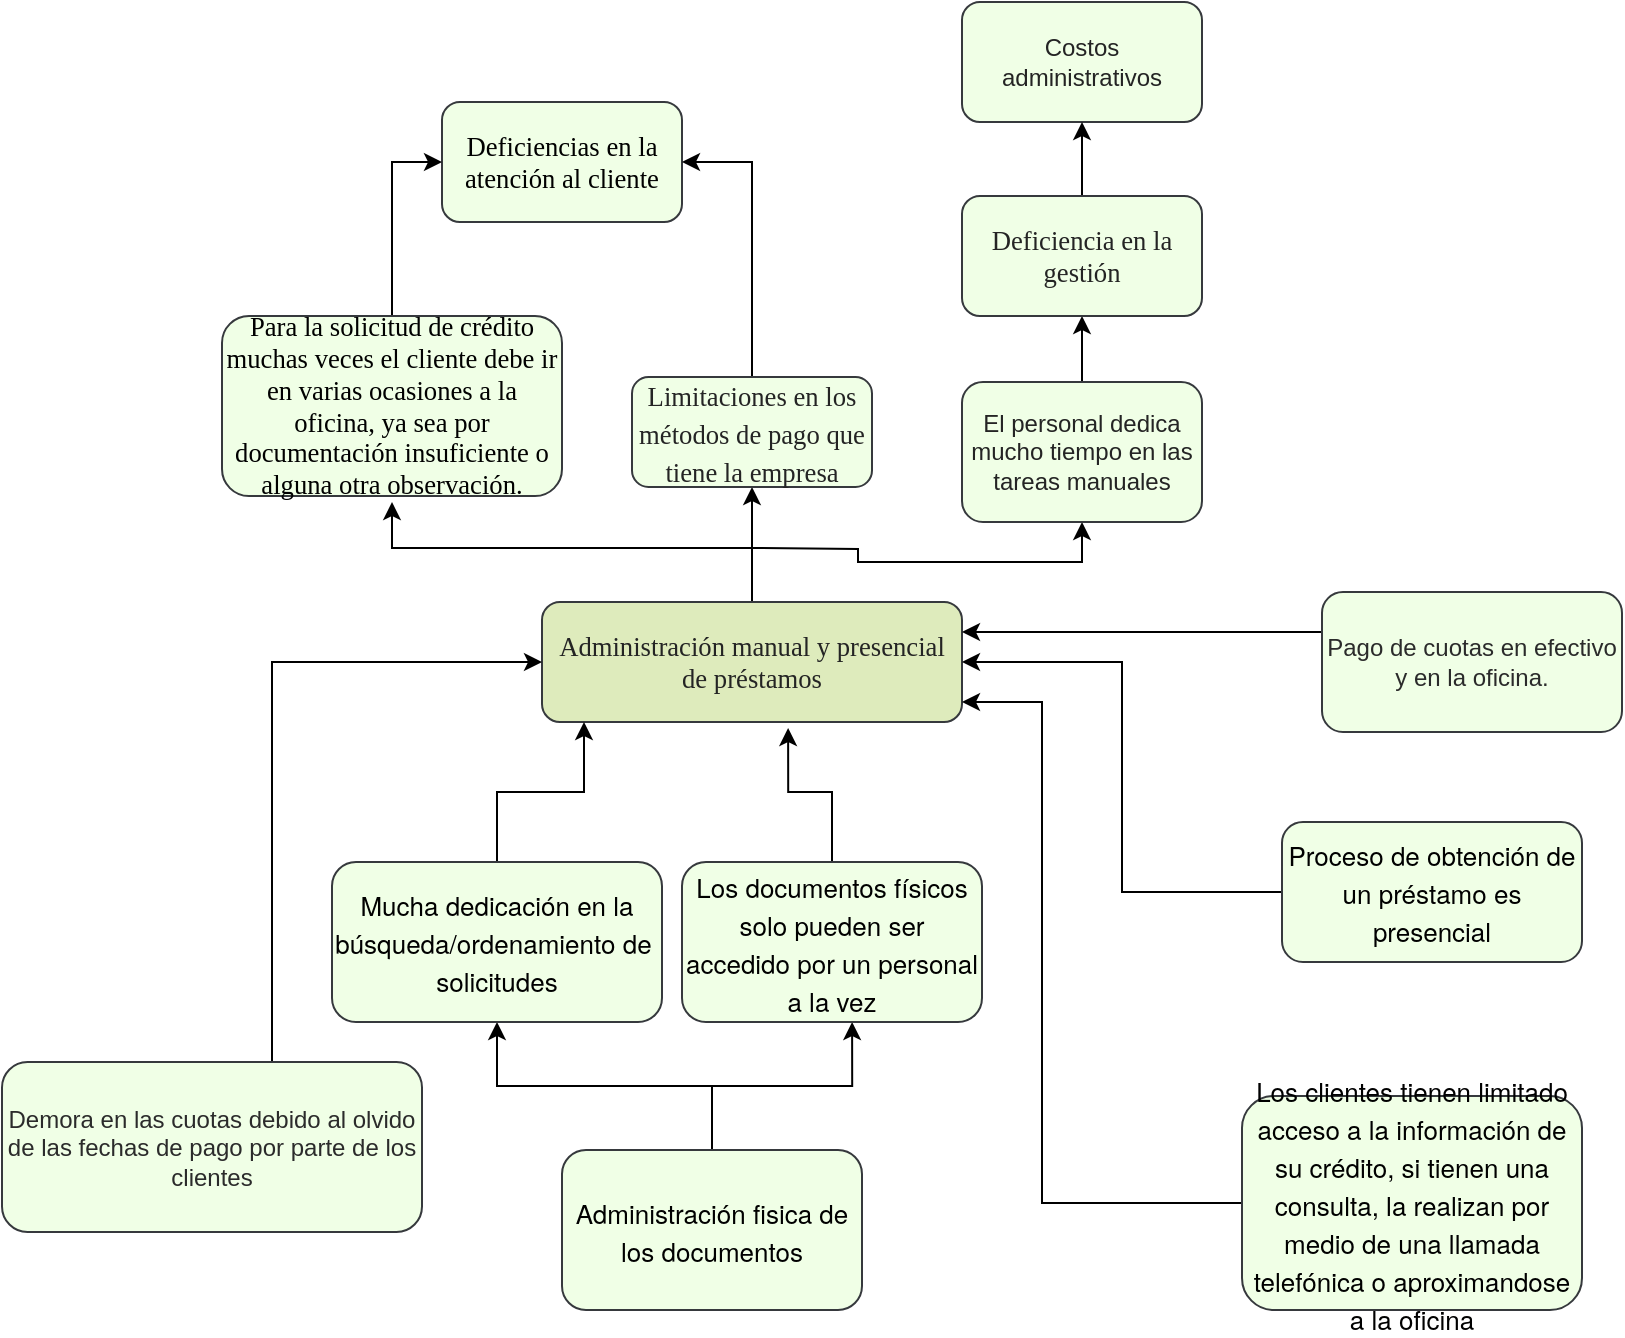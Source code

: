 <mxfile>
    <diagram id="1X4fD_d9n7KFR5atu9PI" name="Page-1">
        <mxGraphModel dx="1981" dy="1585" grid="1" gridSize="10" guides="1" tooltips="1" connect="1" arrows="1" fold="1" page="1" pageScale="1" pageWidth="850" pageHeight="1100" math="0" shadow="0">
            <root>
                <mxCell id="0"/>
                <mxCell id="1" parent="0"/>
                <mxCell id="39" style="edgeStyle=orthogonalEdgeStyle;rounded=0;orthogonalLoop=1;jettySize=auto;html=1;entryX=0.5;entryY=1;entryDx=0;entryDy=0;" parent="1" target="29" edge="1">
                    <mxGeometry relative="1" as="geometry">
                        <mxPoint x="355" y="223" as="sourcePoint"/>
                        <mxPoint x="520" y="168" as="targetPoint"/>
                    </mxGeometry>
                </mxCell>
                <mxCell id="40" style="edgeStyle=orthogonalEdgeStyle;rounded=0;orthogonalLoop=1;jettySize=auto;html=1;entryX=0.5;entryY=1;entryDx=0;entryDy=0;" parent="1" source="2" target="28" edge="1">
                    <mxGeometry relative="1" as="geometry"/>
                </mxCell>
                <mxCell id="41" style="edgeStyle=orthogonalEdgeStyle;rounded=0;orthogonalLoop=1;jettySize=auto;html=1;" parent="1" edge="1">
                    <mxGeometry relative="1" as="geometry">
                        <mxPoint x="355" y="253" as="sourcePoint"/>
                        <mxPoint x="175" y="200" as="targetPoint"/>
                        <Array as="points">
                            <mxPoint x="355" y="223"/>
                            <mxPoint x="175" y="223"/>
                        </Array>
                    </mxGeometry>
                </mxCell>
                <mxCell id="2" value="&lt;span id=&quot;docs-internal-guid-859c407c-7fff-82ab-9665-464dbf4a24e5&quot;&gt;&lt;span style=&quot;font-size: 10pt ; font-family: &amp;#34;times new roman&amp;#34; ; color: rgb(36 , 36 , 36) ; vertical-align: baseline&quot;&gt;Administración manual y presencial de préstamos&lt;/span&gt;&lt;/span&gt;" style="rounded=1;whiteSpace=wrap;html=1;strokeColor=#36393d;fontColor=#191919;fillColor=#DEEBBC;" parent="1" vertex="1">
                    <mxGeometry x="250" y="250" width="210" height="60" as="geometry"/>
                </mxCell>
                <mxCell id="52" style="edgeStyle=orthogonalEdgeStyle;rounded=0;orthogonalLoop=1;jettySize=auto;html=1;entryX=0.567;entryY=1;entryDx=0;entryDy=0;entryPerimeter=0;" parent="1" source="5" target="48" edge="1">
                    <mxGeometry relative="1" as="geometry"/>
                </mxCell>
                <mxCell id="55" value="" style="edgeStyle=orthogonalEdgeStyle;rounded=0;orthogonalLoop=1;jettySize=auto;html=1;" parent="1" source="5" target="7" edge="1">
                    <mxGeometry relative="1" as="geometry"/>
                </mxCell>
                <mxCell id="5" value="&lt;p class=&quot;p1&quot; style=&quot;margin: 0px ; font-stretch: normal ; font-size: 13px ; line-height: normal ; font-family: &amp;#34;helvetica neue&amp;#34; ; color: rgb(0 , 0 , 0)&quot;&gt;Administración fisica de los documentos&lt;/p&gt;" style="rounded=1;whiteSpace=wrap;html=1;strokeColor=#36393d;fontColor=#2B2B2B;fillColor=#F0FFE6;" parent="1" vertex="1">
                    <mxGeometry x="260" y="524" width="150" height="80" as="geometry"/>
                </mxCell>
                <mxCell id="18" style="edgeStyle=orthogonalEdgeStyle;rounded=0;orthogonalLoop=1;jettySize=auto;html=1;fontColor=#2B2B2B;entryX=1;entryY=0.5;entryDx=0;entryDy=0;" parent="1" edge="1">
                    <mxGeometry relative="1" as="geometry">
                        <mxPoint x="460" y="265" as="targetPoint"/>
                        <mxPoint x="640" y="265" as="sourcePoint"/>
                    </mxGeometry>
                </mxCell>
                <mxCell id="6" value="Pago de cuotas en efectivo y en la oficina." style="rounded=1;whiteSpace=wrap;html=1;strokeColor=#36393d;fontColor=#2B2B2B;fillColor=#F0FFE6;" parent="1" vertex="1">
                    <mxGeometry x="640" y="245" width="150" height="70" as="geometry"/>
                </mxCell>
                <mxCell id="51" style="edgeStyle=orthogonalEdgeStyle;rounded=0;orthogonalLoop=1;jettySize=auto;html=1;entryX=0.1;entryY=1;entryDx=0;entryDy=0;entryPerimeter=0;" parent="1" source="7" target="2" edge="1">
                    <mxGeometry relative="1" as="geometry"/>
                </mxCell>
                <mxCell id="7" value="&lt;p class=&quot;p1&quot; style=&quot;margin: 0px ; font-stretch: normal ; font-size: 13px ; line-height: normal ; font-family: &amp;#34;helvetica neue&amp;#34; ; color: rgb(0 , 0 , 0)&quot;&gt;Mucha dedicación en la búsqueda/ordenamiento de&amp;nbsp; solicitudes&lt;/p&gt;" style="rounded=1;whiteSpace=wrap;html=1;strokeColor=#36393d;fontColor=#2B2B2B;fillColor=#F0FFE6;" parent="1" vertex="1">
                    <mxGeometry x="145" y="380" width="165" height="80" as="geometry"/>
                </mxCell>
                <mxCell id="21" style="edgeStyle=orthogonalEdgeStyle;rounded=0;orthogonalLoop=1;jettySize=auto;html=1;entryX=0;entryY=0.5;entryDx=0;entryDy=0;fontColor=#2B2B2B;exitX=0.5;exitY=0;exitDx=0;exitDy=0;" parent="1" source="10" target="2" edge="1">
                    <mxGeometry relative="1" as="geometry">
                        <Array as="points">
                            <mxPoint x="115" y="280"/>
                        </Array>
                    </mxGeometry>
                </mxCell>
                <mxCell id="10" value="Demora en las cuotas debido al olvido de las fechas de pago por parte de los clientes" style="rounded=1;whiteSpace=wrap;html=1;strokeColor=#36393d;fontColor=#2B2B2B;fillColor=#F0FFE6;" parent="1" vertex="1">
                    <mxGeometry x="-20" y="480" width="210" height="85" as="geometry"/>
                </mxCell>
                <mxCell id="56" style="edgeStyle=orthogonalEdgeStyle;rounded=0;orthogonalLoop=1;jettySize=auto;html=1;" parent="1" source="12" target="2" edge="1">
                    <mxGeometry relative="1" as="geometry">
                        <Array as="points">
                            <mxPoint x="500" y="551"/>
                            <mxPoint x="500" y="300"/>
                        </Array>
                    </mxGeometry>
                </mxCell>
                <mxCell id="12" value="&lt;p class=&quot;p1&quot; style=&quot;margin: 0px ; font-stretch: normal ; font-size: 13px ; line-height: normal ; font-family: &amp;#34;helvetica neue&amp;#34; ; color: rgb(0 , 0 , 0)&quot;&gt;Los clientes tienen limitado acceso a la información de su crédito, si tienen una consulta, la realizan por medio de una llamada telefónica o aproximandose a la oficina&lt;/p&gt;" style="rounded=1;whiteSpace=wrap;html=1;strokeColor=#36393d;fontColor=#2B2B2B;fillColor=#F0FFE6;" parent="1" vertex="1">
                    <mxGeometry x="600" y="497" width="170" height="107" as="geometry"/>
                </mxCell>
                <mxCell id="57" style="edgeStyle=orthogonalEdgeStyle;rounded=0;orthogonalLoop=1;jettySize=auto;html=1;entryX=1;entryY=0.5;entryDx=0;entryDy=0;" parent="1" source="17" target="2" edge="1">
                    <mxGeometry relative="1" as="geometry"/>
                </mxCell>
                <mxCell id="17" value="&lt;p class=&quot;p1&quot; style=&quot;margin: 0px ; font-stretch: normal ; font-size: 13px ; line-height: normal ; font-family: &amp;#34;helvetica neue&amp;#34; ; color: rgb(0 , 0 , 0)&quot;&gt;Proceso de obtención de un préstamo es presencial&lt;/p&gt;" style="rounded=1;whiteSpace=wrap;html=1;strokeColor=#36393d;fontColor=#2B2B2B;fillColor=#F0FFE6;" parent="1" vertex="1">
                    <mxGeometry x="620" y="360" width="150" height="70" as="geometry"/>
                </mxCell>
                <mxCell id="25" value="&lt;span id=&quot;docs-internal-guid-b66695e8-7fff-65a9-9d40-89f563d8915a&quot;&gt;&lt;span style=&quot;font-size: 10pt ; font-family: &amp;#34;times new roman&amp;#34; ; color: rgb(0 , 0 , 0) ; background-color: transparent ; vertical-align: baseline&quot;&gt;Deficiencias en la atención al cliente&lt;/span&gt;&lt;/span&gt;" style="rounded=1;whiteSpace=wrap;html=1;strokeColor=#36393d;fontColor=#242424;fillColor=#F0FFE6;" parent="1" vertex="1">
                    <mxGeometry x="200" width="120" height="60" as="geometry"/>
                </mxCell>
                <mxCell id="44" style="edgeStyle=orthogonalEdgeStyle;rounded=0;orthogonalLoop=1;jettySize=auto;html=1;entryX=0;entryY=0.5;entryDx=0;entryDy=0;" parent="1" source="27" target="25" edge="1">
                    <mxGeometry relative="1" as="geometry"/>
                </mxCell>
                <mxCell id="27" value="&lt;span id=&quot;docs-internal-guid-e200ef32-7fff-fc9d-83f3-03c321aee42e&quot;&gt;&lt;span style=&quot;font-size: 10pt ; font-family: &amp;#34;times new roman&amp;#34; ; color: rgb(0 , 0 , 0) ; background-color: transparent ; vertical-align: baseline&quot;&gt;Para la solicitud de crédito muchas veces el cliente debe ir en varias ocasiones a la oficina, ya sea por documentación insuficiente o alguna otra observación.&lt;/span&gt;&lt;/span&gt;" style="rounded=1;whiteSpace=wrap;html=1;strokeColor=#36393d;fontColor=#242424;fillColor=#F0FFE6;" parent="1" vertex="1">
                    <mxGeometry x="90" y="107" width="170" height="90" as="geometry"/>
                </mxCell>
                <mxCell id="43" style="edgeStyle=orthogonalEdgeStyle;rounded=0;orthogonalLoop=1;jettySize=auto;html=1;entryX=1;entryY=0.5;entryDx=0;entryDy=0;" parent="1" source="28" target="25" edge="1">
                    <mxGeometry relative="1" as="geometry">
                        <mxPoint x="340" y="50" as="targetPoint"/>
                    </mxGeometry>
                </mxCell>
                <mxCell id="28" value="&lt;p class=&quot;p1&quot; style=&quot;margin: 0px ; font-stretch: normal ; font-size: 13px ; line-height: normal ; font-family: &amp;#34;helvetica neue&amp;#34; ; color: rgb(0 , 0 , 0)&quot;&gt;&lt;span id=&quot;docs-internal-guid-649b3aa1-7fff-326d-fbe5-3ae291051f26&quot;&gt;&lt;span style=&quot;font-size: 10pt ; font-family: &amp;#34;times new roman&amp;#34; ; color: rgb(36 , 36 , 36) ; vertical-align: baseline&quot;&gt;Limitaciones en los métodos de pago que tiene la empresa&lt;/span&gt;&lt;/span&gt;&lt;br&gt;&lt;/p&gt;" style="rounded=1;whiteSpace=wrap;html=1;strokeColor=#36393d;fontColor=#242424;fillColor=#F0FFE6;" parent="1" vertex="1">
                    <mxGeometry x="295" y="137.5" width="120" height="55" as="geometry"/>
                </mxCell>
                <mxCell id="46" style="edgeStyle=orthogonalEdgeStyle;rounded=0;orthogonalLoop=1;jettySize=auto;html=1;entryX=0.5;entryY=1;entryDx=0;entryDy=0;" parent="1" source="29" target="45" edge="1">
                    <mxGeometry relative="1" as="geometry"/>
                </mxCell>
                <mxCell id="29" value="El personal dedica mucho tiempo en las tareas manuales" style="rounded=1;whiteSpace=wrap;html=1;strokeColor=#36393d;fontColor=#242424;fillColor=#F0FFE6;" parent="1" vertex="1">
                    <mxGeometry x="460" y="140" width="120" height="70" as="geometry"/>
                </mxCell>
                <mxCell id="34" value="Costos administrativos" style="rounded=1;whiteSpace=wrap;html=1;strokeColor=#36393d;fontColor=#242424;fillColor=#F0FFE6;" parent="1" vertex="1">
                    <mxGeometry x="460" y="-50" width="120" height="60" as="geometry"/>
                </mxCell>
                <mxCell id="47" style="edgeStyle=orthogonalEdgeStyle;rounded=0;orthogonalLoop=1;jettySize=auto;html=1;entryX=0.5;entryY=1;entryDx=0;entryDy=0;" parent="1" source="45" target="34" edge="1">
                    <mxGeometry relative="1" as="geometry"/>
                </mxCell>
                <mxCell id="45" value="&lt;span id=&quot;docs-internal-guid-2f9071fe-7fff-d641-0118-9c44e733b44f&quot;&gt;&lt;span style=&quot;font-size: 10pt ; font-family: &amp;#34;times new roman&amp;#34; ; vertical-align: baseline&quot;&gt;Deficiencia en la gestión&lt;/span&gt;&lt;/span&gt;" style="rounded=1;whiteSpace=wrap;html=1;strokeColor=#36393d;fontColor=#242424;fillColor=#F0FFE6;" parent="1" vertex="1">
                    <mxGeometry x="460" y="47" width="120" height="60" as="geometry"/>
                </mxCell>
                <mxCell id="53" style="edgeStyle=orthogonalEdgeStyle;rounded=0;orthogonalLoop=1;jettySize=auto;html=1;entryX=0.586;entryY=1.05;entryDx=0;entryDy=0;entryPerimeter=0;" parent="1" source="48" target="2" edge="1">
                    <mxGeometry relative="1" as="geometry"/>
                </mxCell>
                <mxCell id="48" value="&lt;p class=&quot;p1&quot; style=&quot;margin: 0px ; font-stretch: normal ; font-size: 13px ; line-height: normal ; font-family: &amp;#34;helvetica neue&amp;#34; ; color: rgb(0 , 0 , 0)&quot;&gt;Los documentos físicos solo pueden ser accedido por un personal a la vez&lt;/p&gt;" style="rounded=1;whiteSpace=wrap;html=1;strokeColor=#36393d;fontColor=#2B2B2B;fillColor=#F0FFE6;" parent="1" vertex="1">
                    <mxGeometry x="320" y="380" width="150" height="80" as="geometry"/>
                </mxCell>
            </root>
        </mxGraphModel>
    </diagram>
</mxfile>